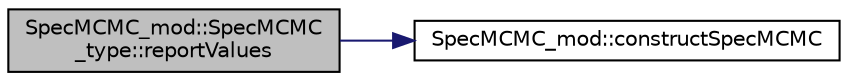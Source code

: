 digraph "SpecMCMC_mod::SpecMCMC_type::reportValues"
{
 // LATEX_PDF_SIZE
  edge [fontname="Helvetica",fontsize="10",labelfontname="Helvetica",labelfontsize="10"];
  node [fontname="Helvetica",fontsize="10",shape=record];
  rankdir="LR";
  Node1 [label="SpecMCMC_mod::SpecMCMC\l_type::reportValues",height=0.2,width=0.4,color="black", fillcolor="grey75", style="filled", fontcolor="black",tooltip=" "];
  Node1 -> Node2 [color="midnightblue",fontsize="10",style="solid",fontname="Helvetica"];
  Node2 [label="SpecMCMC_mod::constructSpecMCMC",height=0.2,width=0.4,color="black", fillcolor="white", style="filled",URL="$namespaceSpecMCMC__mod.html#a359f4b47efee37feeb30233c7068aa9d",tooltip=" "];
}

